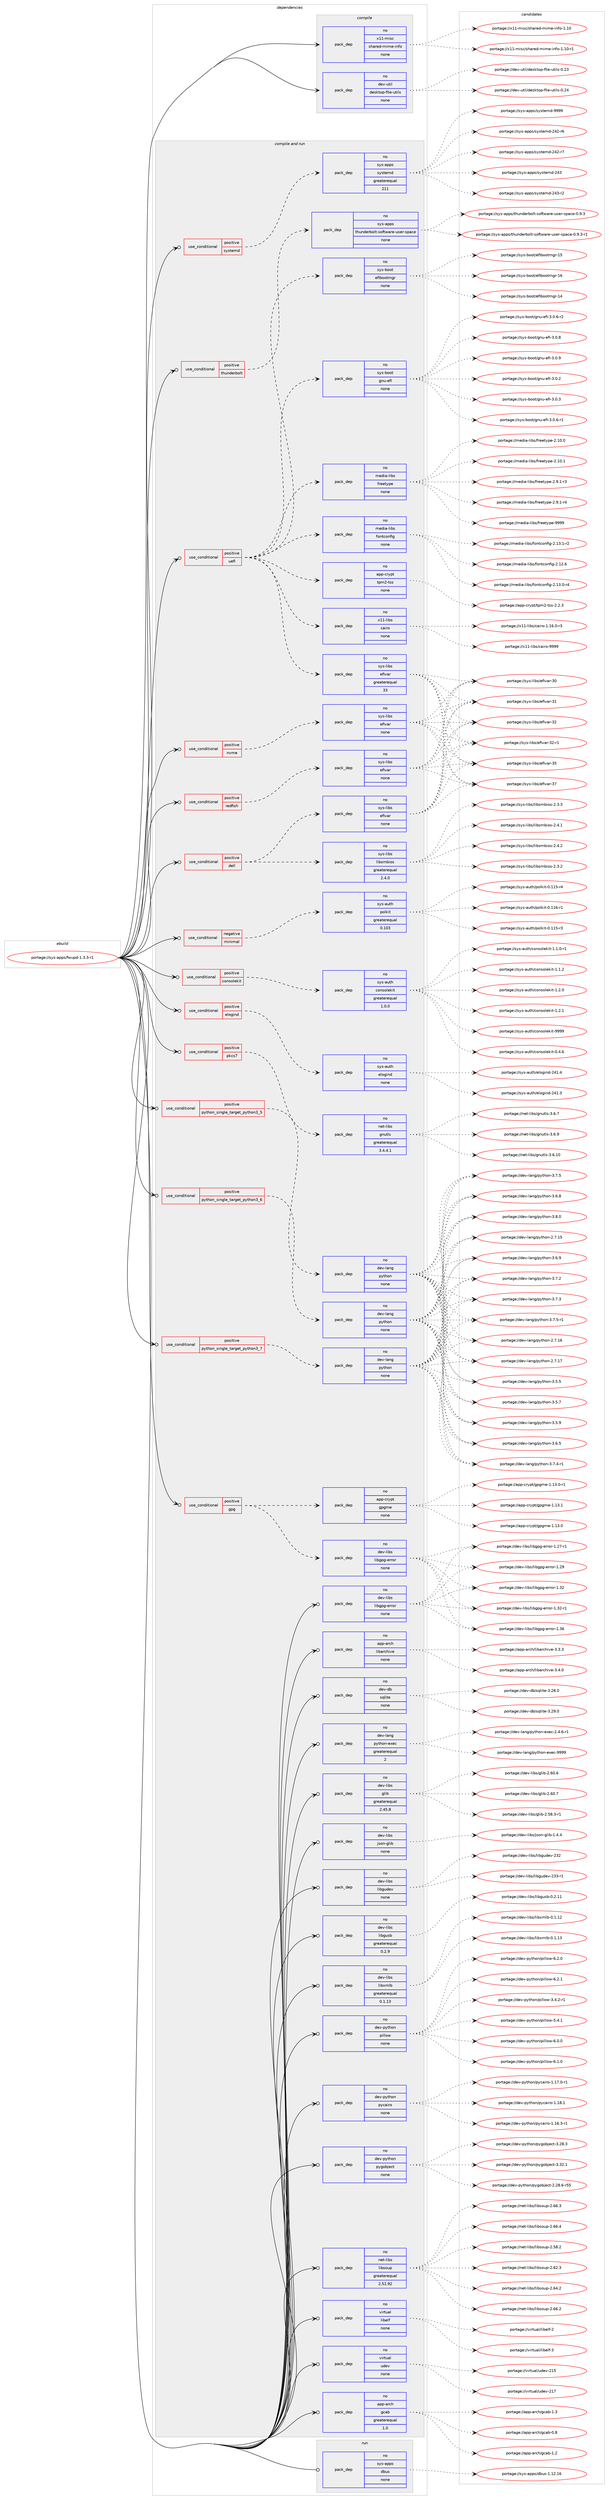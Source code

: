 digraph prolog {

# *************
# Graph options
# *************

newrank=true;
concentrate=true;
compound=true;
graph [rankdir=LR,fontname=Helvetica,fontsize=10,ranksep=1.5];#, ranksep=2.5, nodesep=0.2];
edge  [arrowhead=vee];
node  [fontname=Helvetica,fontsize=10];

# **********
# The ebuild
# **********

subgraph cluster_leftcol {
color=gray;
rank=same;
label=<<i>ebuild</i>>;
id [label="portage://sys-apps/fwupd-1.3.3-r1", color=red, width=4, href="../sys-apps/fwupd-1.3.3-r1.svg"];
}

# ****************
# The dependencies
# ****************

subgraph cluster_midcol {
color=gray;
label=<<i>dependencies</i>>;
subgraph cluster_compile {
fillcolor="#eeeeee";
style=filled;
label=<<i>compile</i>>;
subgraph pack302128 {
dependency408185 [label=<<TABLE BORDER="0" CELLBORDER="1" CELLSPACING="0" CELLPADDING="4" WIDTH="220"><TR><TD ROWSPAN="6" CELLPADDING="30">pack_dep</TD></TR><TR><TD WIDTH="110">no</TD></TR><TR><TD>dev-util</TD></TR><TR><TD>desktop-file-utils</TD></TR><TR><TD>none</TD></TR><TR><TD></TD></TR></TABLE>>, shape=none, color=blue];
}
id:e -> dependency408185:w [weight=20,style="solid",arrowhead="vee"];
subgraph pack302129 {
dependency408186 [label=<<TABLE BORDER="0" CELLBORDER="1" CELLSPACING="0" CELLPADDING="4" WIDTH="220"><TR><TD ROWSPAN="6" CELLPADDING="30">pack_dep</TD></TR><TR><TD WIDTH="110">no</TD></TR><TR><TD>x11-misc</TD></TR><TR><TD>shared-mime-info</TD></TR><TR><TD>none</TD></TR><TR><TD></TD></TR></TABLE>>, shape=none, color=blue];
}
id:e -> dependency408186:w [weight=20,style="solid",arrowhead="vee"];
}
subgraph cluster_compileandrun {
fillcolor="#eeeeee";
style=filled;
label=<<i>compile and run</i>>;
subgraph cond99232 {
dependency408187 [label=<<TABLE BORDER="0" CELLBORDER="1" CELLSPACING="0" CELLPADDING="4"><TR><TD ROWSPAN="3" CELLPADDING="10">use_conditional</TD></TR><TR><TD>negative</TD></TR><TR><TD>minimal</TD></TR></TABLE>>, shape=none, color=red];
subgraph pack302130 {
dependency408188 [label=<<TABLE BORDER="0" CELLBORDER="1" CELLSPACING="0" CELLPADDING="4" WIDTH="220"><TR><TD ROWSPAN="6" CELLPADDING="30">pack_dep</TD></TR><TR><TD WIDTH="110">no</TD></TR><TR><TD>sys-auth</TD></TR><TR><TD>polkit</TD></TR><TR><TD>greaterequal</TD></TR><TR><TD>0.103</TD></TR></TABLE>>, shape=none, color=blue];
}
dependency408187:e -> dependency408188:w [weight=20,style="dashed",arrowhead="vee"];
}
id:e -> dependency408187:w [weight=20,style="solid",arrowhead="odotvee"];
subgraph cond99233 {
dependency408189 [label=<<TABLE BORDER="0" CELLBORDER="1" CELLSPACING="0" CELLPADDING="4"><TR><TD ROWSPAN="3" CELLPADDING="10">use_conditional</TD></TR><TR><TD>positive</TD></TR><TR><TD>consolekit</TD></TR></TABLE>>, shape=none, color=red];
subgraph pack302131 {
dependency408190 [label=<<TABLE BORDER="0" CELLBORDER="1" CELLSPACING="0" CELLPADDING="4" WIDTH="220"><TR><TD ROWSPAN="6" CELLPADDING="30">pack_dep</TD></TR><TR><TD WIDTH="110">no</TD></TR><TR><TD>sys-auth</TD></TR><TR><TD>consolekit</TD></TR><TR><TD>greaterequal</TD></TR><TR><TD>1.0.0</TD></TR></TABLE>>, shape=none, color=blue];
}
dependency408189:e -> dependency408190:w [weight=20,style="dashed",arrowhead="vee"];
}
id:e -> dependency408189:w [weight=20,style="solid",arrowhead="odotvee"];
subgraph cond99234 {
dependency408191 [label=<<TABLE BORDER="0" CELLBORDER="1" CELLSPACING="0" CELLPADDING="4"><TR><TD ROWSPAN="3" CELLPADDING="10">use_conditional</TD></TR><TR><TD>positive</TD></TR><TR><TD>dell</TD></TR></TABLE>>, shape=none, color=red];
subgraph pack302132 {
dependency408192 [label=<<TABLE BORDER="0" CELLBORDER="1" CELLSPACING="0" CELLPADDING="4" WIDTH="220"><TR><TD ROWSPAN="6" CELLPADDING="30">pack_dep</TD></TR><TR><TD WIDTH="110">no</TD></TR><TR><TD>sys-libs</TD></TR><TR><TD>efivar</TD></TR><TR><TD>none</TD></TR><TR><TD></TD></TR></TABLE>>, shape=none, color=blue];
}
dependency408191:e -> dependency408192:w [weight=20,style="dashed",arrowhead="vee"];
subgraph pack302133 {
dependency408193 [label=<<TABLE BORDER="0" CELLBORDER="1" CELLSPACING="0" CELLPADDING="4" WIDTH="220"><TR><TD ROWSPAN="6" CELLPADDING="30">pack_dep</TD></TR><TR><TD WIDTH="110">no</TD></TR><TR><TD>sys-libs</TD></TR><TR><TD>libsmbios</TD></TR><TR><TD>greaterequal</TD></TR><TR><TD>2.4.0</TD></TR></TABLE>>, shape=none, color=blue];
}
dependency408191:e -> dependency408193:w [weight=20,style="dashed",arrowhead="vee"];
}
id:e -> dependency408191:w [weight=20,style="solid",arrowhead="odotvee"];
subgraph cond99235 {
dependency408194 [label=<<TABLE BORDER="0" CELLBORDER="1" CELLSPACING="0" CELLPADDING="4"><TR><TD ROWSPAN="3" CELLPADDING="10">use_conditional</TD></TR><TR><TD>positive</TD></TR><TR><TD>elogind</TD></TR></TABLE>>, shape=none, color=red];
subgraph pack302134 {
dependency408195 [label=<<TABLE BORDER="0" CELLBORDER="1" CELLSPACING="0" CELLPADDING="4" WIDTH="220"><TR><TD ROWSPAN="6" CELLPADDING="30">pack_dep</TD></TR><TR><TD WIDTH="110">no</TD></TR><TR><TD>sys-auth</TD></TR><TR><TD>elogind</TD></TR><TR><TD>none</TD></TR><TR><TD></TD></TR></TABLE>>, shape=none, color=blue];
}
dependency408194:e -> dependency408195:w [weight=20,style="dashed",arrowhead="vee"];
}
id:e -> dependency408194:w [weight=20,style="solid",arrowhead="odotvee"];
subgraph cond99236 {
dependency408196 [label=<<TABLE BORDER="0" CELLBORDER="1" CELLSPACING="0" CELLPADDING="4"><TR><TD ROWSPAN="3" CELLPADDING="10">use_conditional</TD></TR><TR><TD>positive</TD></TR><TR><TD>gpg</TD></TR></TABLE>>, shape=none, color=red];
subgraph pack302135 {
dependency408197 [label=<<TABLE BORDER="0" CELLBORDER="1" CELLSPACING="0" CELLPADDING="4" WIDTH="220"><TR><TD ROWSPAN="6" CELLPADDING="30">pack_dep</TD></TR><TR><TD WIDTH="110">no</TD></TR><TR><TD>app-crypt</TD></TR><TR><TD>gpgme</TD></TR><TR><TD>none</TD></TR><TR><TD></TD></TR></TABLE>>, shape=none, color=blue];
}
dependency408196:e -> dependency408197:w [weight=20,style="dashed",arrowhead="vee"];
subgraph pack302136 {
dependency408198 [label=<<TABLE BORDER="0" CELLBORDER="1" CELLSPACING="0" CELLPADDING="4" WIDTH="220"><TR><TD ROWSPAN="6" CELLPADDING="30">pack_dep</TD></TR><TR><TD WIDTH="110">no</TD></TR><TR><TD>dev-libs</TD></TR><TR><TD>libgpg-error</TD></TR><TR><TD>none</TD></TR><TR><TD></TD></TR></TABLE>>, shape=none, color=blue];
}
dependency408196:e -> dependency408198:w [weight=20,style="dashed",arrowhead="vee"];
}
id:e -> dependency408196:w [weight=20,style="solid",arrowhead="odotvee"];
subgraph cond99237 {
dependency408199 [label=<<TABLE BORDER="0" CELLBORDER="1" CELLSPACING="0" CELLPADDING="4"><TR><TD ROWSPAN="3" CELLPADDING="10">use_conditional</TD></TR><TR><TD>positive</TD></TR><TR><TD>nvme</TD></TR></TABLE>>, shape=none, color=red];
subgraph pack302137 {
dependency408200 [label=<<TABLE BORDER="0" CELLBORDER="1" CELLSPACING="0" CELLPADDING="4" WIDTH="220"><TR><TD ROWSPAN="6" CELLPADDING="30">pack_dep</TD></TR><TR><TD WIDTH="110">no</TD></TR><TR><TD>sys-libs</TD></TR><TR><TD>efivar</TD></TR><TR><TD>none</TD></TR><TR><TD></TD></TR></TABLE>>, shape=none, color=blue];
}
dependency408199:e -> dependency408200:w [weight=20,style="dashed",arrowhead="vee"];
}
id:e -> dependency408199:w [weight=20,style="solid",arrowhead="odotvee"];
subgraph cond99238 {
dependency408201 [label=<<TABLE BORDER="0" CELLBORDER="1" CELLSPACING="0" CELLPADDING="4"><TR><TD ROWSPAN="3" CELLPADDING="10">use_conditional</TD></TR><TR><TD>positive</TD></TR><TR><TD>pkcs7</TD></TR></TABLE>>, shape=none, color=red];
subgraph pack302138 {
dependency408202 [label=<<TABLE BORDER="0" CELLBORDER="1" CELLSPACING="0" CELLPADDING="4" WIDTH="220"><TR><TD ROWSPAN="6" CELLPADDING="30">pack_dep</TD></TR><TR><TD WIDTH="110">no</TD></TR><TR><TD>net-libs</TD></TR><TR><TD>gnutls</TD></TR><TR><TD>greaterequal</TD></TR><TR><TD>3.4.4.1</TD></TR></TABLE>>, shape=none, color=blue];
}
dependency408201:e -> dependency408202:w [weight=20,style="dashed",arrowhead="vee"];
}
id:e -> dependency408201:w [weight=20,style="solid",arrowhead="odotvee"];
subgraph cond99239 {
dependency408203 [label=<<TABLE BORDER="0" CELLBORDER="1" CELLSPACING="0" CELLPADDING="4"><TR><TD ROWSPAN="3" CELLPADDING="10">use_conditional</TD></TR><TR><TD>positive</TD></TR><TR><TD>python_single_target_python3_5</TD></TR></TABLE>>, shape=none, color=red];
subgraph pack302139 {
dependency408204 [label=<<TABLE BORDER="0" CELLBORDER="1" CELLSPACING="0" CELLPADDING="4" WIDTH="220"><TR><TD ROWSPAN="6" CELLPADDING="30">pack_dep</TD></TR><TR><TD WIDTH="110">no</TD></TR><TR><TD>dev-lang</TD></TR><TR><TD>python</TD></TR><TR><TD>none</TD></TR><TR><TD></TD></TR></TABLE>>, shape=none, color=blue];
}
dependency408203:e -> dependency408204:w [weight=20,style="dashed",arrowhead="vee"];
}
id:e -> dependency408203:w [weight=20,style="solid",arrowhead="odotvee"];
subgraph cond99240 {
dependency408205 [label=<<TABLE BORDER="0" CELLBORDER="1" CELLSPACING="0" CELLPADDING="4"><TR><TD ROWSPAN="3" CELLPADDING="10">use_conditional</TD></TR><TR><TD>positive</TD></TR><TR><TD>python_single_target_python3_6</TD></TR></TABLE>>, shape=none, color=red];
subgraph pack302140 {
dependency408206 [label=<<TABLE BORDER="0" CELLBORDER="1" CELLSPACING="0" CELLPADDING="4" WIDTH="220"><TR><TD ROWSPAN="6" CELLPADDING="30">pack_dep</TD></TR><TR><TD WIDTH="110">no</TD></TR><TR><TD>dev-lang</TD></TR><TR><TD>python</TD></TR><TR><TD>none</TD></TR><TR><TD></TD></TR></TABLE>>, shape=none, color=blue];
}
dependency408205:e -> dependency408206:w [weight=20,style="dashed",arrowhead="vee"];
}
id:e -> dependency408205:w [weight=20,style="solid",arrowhead="odotvee"];
subgraph cond99241 {
dependency408207 [label=<<TABLE BORDER="0" CELLBORDER="1" CELLSPACING="0" CELLPADDING="4"><TR><TD ROWSPAN="3" CELLPADDING="10">use_conditional</TD></TR><TR><TD>positive</TD></TR><TR><TD>python_single_target_python3_7</TD></TR></TABLE>>, shape=none, color=red];
subgraph pack302141 {
dependency408208 [label=<<TABLE BORDER="0" CELLBORDER="1" CELLSPACING="0" CELLPADDING="4" WIDTH="220"><TR><TD ROWSPAN="6" CELLPADDING="30">pack_dep</TD></TR><TR><TD WIDTH="110">no</TD></TR><TR><TD>dev-lang</TD></TR><TR><TD>python</TD></TR><TR><TD>none</TD></TR><TR><TD></TD></TR></TABLE>>, shape=none, color=blue];
}
dependency408207:e -> dependency408208:w [weight=20,style="dashed",arrowhead="vee"];
}
id:e -> dependency408207:w [weight=20,style="solid",arrowhead="odotvee"];
subgraph cond99242 {
dependency408209 [label=<<TABLE BORDER="0" CELLBORDER="1" CELLSPACING="0" CELLPADDING="4"><TR><TD ROWSPAN="3" CELLPADDING="10">use_conditional</TD></TR><TR><TD>positive</TD></TR><TR><TD>redfish</TD></TR></TABLE>>, shape=none, color=red];
subgraph pack302142 {
dependency408210 [label=<<TABLE BORDER="0" CELLBORDER="1" CELLSPACING="0" CELLPADDING="4" WIDTH="220"><TR><TD ROWSPAN="6" CELLPADDING="30">pack_dep</TD></TR><TR><TD WIDTH="110">no</TD></TR><TR><TD>sys-libs</TD></TR><TR><TD>efivar</TD></TR><TR><TD>none</TD></TR><TR><TD></TD></TR></TABLE>>, shape=none, color=blue];
}
dependency408209:e -> dependency408210:w [weight=20,style="dashed",arrowhead="vee"];
}
id:e -> dependency408209:w [weight=20,style="solid",arrowhead="odotvee"];
subgraph cond99243 {
dependency408211 [label=<<TABLE BORDER="0" CELLBORDER="1" CELLSPACING="0" CELLPADDING="4"><TR><TD ROWSPAN="3" CELLPADDING="10">use_conditional</TD></TR><TR><TD>positive</TD></TR><TR><TD>systemd</TD></TR></TABLE>>, shape=none, color=red];
subgraph pack302143 {
dependency408212 [label=<<TABLE BORDER="0" CELLBORDER="1" CELLSPACING="0" CELLPADDING="4" WIDTH="220"><TR><TD ROWSPAN="6" CELLPADDING="30">pack_dep</TD></TR><TR><TD WIDTH="110">no</TD></TR><TR><TD>sys-apps</TD></TR><TR><TD>systemd</TD></TR><TR><TD>greaterequal</TD></TR><TR><TD>211</TD></TR></TABLE>>, shape=none, color=blue];
}
dependency408211:e -> dependency408212:w [weight=20,style="dashed",arrowhead="vee"];
}
id:e -> dependency408211:w [weight=20,style="solid",arrowhead="odotvee"];
subgraph cond99244 {
dependency408213 [label=<<TABLE BORDER="0" CELLBORDER="1" CELLSPACING="0" CELLPADDING="4"><TR><TD ROWSPAN="3" CELLPADDING="10">use_conditional</TD></TR><TR><TD>positive</TD></TR><TR><TD>thunderbolt</TD></TR></TABLE>>, shape=none, color=red];
subgraph pack302144 {
dependency408214 [label=<<TABLE BORDER="0" CELLBORDER="1" CELLSPACING="0" CELLPADDING="4" WIDTH="220"><TR><TD ROWSPAN="6" CELLPADDING="30">pack_dep</TD></TR><TR><TD WIDTH="110">no</TD></TR><TR><TD>sys-apps</TD></TR><TR><TD>thunderbolt-software-user-space</TD></TR><TR><TD>none</TD></TR><TR><TD></TD></TR></TABLE>>, shape=none, color=blue];
}
dependency408213:e -> dependency408214:w [weight=20,style="dashed",arrowhead="vee"];
}
id:e -> dependency408213:w [weight=20,style="solid",arrowhead="odotvee"];
subgraph cond99245 {
dependency408215 [label=<<TABLE BORDER="0" CELLBORDER="1" CELLSPACING="0" CELLPADDING="4"><TR><TD ROWSPAN="3" CELLPADDING="10">use_conditional</TD></TR><TR><TD>positive</TD></TR><TR><TD>uefi</TD></TR></TABLE>>, shape=none, color=red];
subgraph pack302145 {
dependency408216 [label=<<TABLE BORDER="0" CELLBORDER="1" CELLSPACING="0" CELLPADDING="4" WIDTH="220"><TR><TD ROWSPAN="6" CELLPADDING="30">pack_dep</TD></TR><TR><TD WIDTH="110">no</TD></TR><TR><TD>app-crypt</TD></TR><TR><TD>tpm2-tss</TD></TR><TR><TD>none</TD></TR><TR><TD></TD></TR></TABLE>>, shape=none, color=blue];
}
dependency408215:e -> dependency408216:w [weight=20,style="dashed",arrowhead="vee"];
subgraph pack302146 {
dependency408217 [label=<<TABLE BORDER="0" CELLBORDER="1" CELLSPACING="0" CELLPADDING="4" WIDTH="220"><TR><TD ROWSPAN="6" CELLPADDING="30">pack_dep</TD></TR><TR><TD WIDTH="110">no</TD></TR><TR><TD>media-libs</TD></TR><TR><TD>fontconfig</TD></TR><TR><TD>none</TD></TR><TR><TD></TD></TR></TABLE>>, shape=none, color=blue];
}
dependency408215:e -> dependency408217:w [weight=20,style="dashed",arrowhead="vee"];
subgraph pack302147 {
dependency408218 [label=<<TABLE BORDER="0" CELLBORDER="1" CELLSPACING="0" CELLPADDING="4" WIDTH="220"><TR><TD ROWSPAN="6" CELLPADDING="30">pack_dep</TD></TR><TR><TD WIDTH="110">no</TD></TR><TR><TD>media-libs</TD></TR><TR><TD>freetype</TD></TR><TR><TD>none</TD></TR><TR><TD></TD></TR></TABLE>>, shape=none, color=blue];
}
dependency408215:e -> dependency408218:w [weight=20,style="dashed",arrowhead="vee"];
subgraph pack302148 {
dependency408219 [label=<<TABLE BORDER="0" CELLBORDER="1" CELLSPACING="0" CELLPADDING="4" WIDTH="220"><TR><TD ROWSPAN="6" CELLPADDING="30">pack_dep</TD></TR><TR><TD WIDTH="110">no</TD></TR><TR><TD>sys-boot</TD></TR><TR><TD>gnu-efi</TD></TR><TR><TD>none</TD></TR><TR><TD></TD></TR></TABLE>>, shape=none, color=blue];
}
dependency408215:e -> dependency408219:w [weight=20,style="dashed",arrowhead="vee"];
subgraph pack302149 {
dependency408220 [label=<<TABLE BORDER="0" CELLBORDER="1" CELLSPACING="0" CELLPADDING="4" WIDTH="220"><TR><TD ROWSPAN="6" CELLPADDING="30">pack_dep</TD></TR><TR><TD WIDTH="110">no</TD></TR><TR><TD>sys-boot</TD></TR><TR><TD>efibootmgr</TD></TR><TR><TD>none</TD></TR><TR><TD></TD></TR></TABLE>>, shape=none, color=blue];
}
dependency408215:e -> dependency408220:w [weight=20,style="dashed",arrowhead="vee"];
subgraph pack302150 {
dependency408221 [label=<<TABLE BORDER="0" CELLBORDER="1" CELLSPACING="0" CELLPADDING="4" WIDTH="220"><TR><TD ROWSPAN="6" CELLPADDING="30">pack_dep</TD></TR><TR><TD WIDTH="110">no</TD></TR><TR><TD>sys-libs</TD></TR><TR><TD>efivar</TD></TR><TR><TD>greaterequal</TD></TR><TR><TD>33</TD></TR></TABLE>>, shape=none, color=blue];
}
dependency408215:e -> dependency408221:w [weight=20,style="dashed",arrowhead="vee"];
subgraph pack302151 {
dependency408222 [label=<<TABLE BORDER="0" CELLBORDER="1" CELLSPACING="0" CELLPADDING="4" WIDTH="220"><TR><TD ROWSPAN="6" CELLPADDING="30">pack_dep</TD></TR><TR><TD WIDTH="110">no</TD></TR><TR><TD>x11-libs</TD></TR><TR><TD>cairo</TD></TR><TR><TD>none</TD></TR><TR><TD></TD></TR></TABLE>>, shape=none, color=blue];
}
dependency408215:e -> dependency408222:w [weight=20,style="dashed",arrowhead="vee"];
}
id:e -> dependency408215:w [weight=20,style="solid",arrowhead="odotvee"];
subgraph pack302152 {
dependency408223 [label=<<TABLE BORDER="0" CELLBORDER="1" CELLSPACING="0" CELLPADDING="4" WIDTH="220"><TR><TD ROWSPAN="6" CELLPADDING="30">pack_dep</TD></TR><TR><TD WIDTH="110">no</TD></TR><TR><TD>app-arch</TD></TR><TR><TD>gcab</TD></TR><TR><TD>greaterequal</TD></TR><TR><TD>1.0</TD></TR></TABLE>>, shape=none, color=blue];
}
id:e -> dependency408223:w [weight=20,style="solid",arrowhead="odotvee"];
subgraph pack302153 {
dependency408224 [label=<<TABLE BORDER="0" CELLBORDER="1" CELLSPACING="0" CELLPADDING="4" WIDTH="220"><TR><TD ROWSPAN="6" CELLPADDING="30">pack_dep</TD></TR><TR><TD WIDTH="110">no</TD></TR><TR><TD>app-arch</TD></TR><TR><TD>libarchive</TD></TR><TR><TD>none</TD></TR><TR><TD></TD></TR></TABLE>>, shape=none, color=blue];
}
id:e -> dependency408224:w [weight=20,style="solid",arrowhead="odotvee"];
subgraph pack302154 {
dependency408225 [label=<<TABLE BORDER="0" CELLBORDER="1" CELLSPACING="0" CELLPADDING="4" WIDTH="220"><TR><TD ROWSPAN="6" CELLPADDING="30">pack_dep</TD></TR><TR><TD WIDTH="110">no</TD></TR><TR><TD>dev-db</TD></TR><TR><TD>sqlite</TD></TR><TR><TD>none</TD></TR><TR><TD></TD></TR></TABLE>>, shape=none, color=blue];
}
id:e -> dependency408225:w [weight=20,style="solid",arrowhead="odotvee"];
subgraph pack302155 {
dependency408226 [label=<<TABLE BORDER="0" CELLBORDER="1" CELLSPACING="0" CELLPADDING="4" WIDTH="220"><TR><TD ROWSPAN="6" CELLPADDING="30">pack_dep</TD></TR><TR><TD WIDTH="110">no</TD></TR><TR><TD>dev-lang</TD></TR><TR><TD>python-exec</TD></TR><TR><TD>greaterequal</TD></TR><TR><TD>2</TD></TR></TABLE>>, shape=none, color=blue];
}
id:e -> dependency408226:w [weight=20,style="solid",arrowhead="odotvee"];
subgraph pack302156 {
dependency408227 [label=<<TABLE BORDER="0" CELLBORDER="1" CELLSPACING="0" CELLPADDING="4" WIDTH="220"><TR><TD ROWSPAN="6" CELLPADDING="30">pack_dep</TD></TR><TR><TD WIDTH="110">no</TD></TR><TR><TD>dev-libs</TD></TR><TR><TD>glib</TD></TR><TR><TD>greaterequal</TD></TR><TR><TD>2.45.8</TD></TR></TABLE>>, shape=none, color=blue];
}
id:e -> dependency408227:w [weight=20,style="solid",arrowhead="odotvee"];
subgraph pack302157 {
dependency408228 [label=<<TABLE BORDER="0" CELLBORDER="1" CELLSPACING="0" CELLPADDING="4" WIDTH="220"><TR><TD ROWSPAN="6" CELLPADDING="30">pack_dep</TD></TR><TR><TD WIDTH="110">no</TD></TR><TR><TD>dev-libs</TD></TR><TR><TD>json-glib</TD></TR><TR><TD>none</TD></TR><TR><TD></TD></TR></TABLE>>, shape=none, color=blue];
}
id:e -> dependency408228:w [weight=20,style="solid",arrowhead="odotvee"];
subgraph pack302158 {
dependency408229 [label=<<TABLE BORDER="0" CELLBORDER="1" CELLSPACING="0" CELLPADDING="4" WIDTH="220"><TR><TD ROWSPAN="6" CELLPADDING="30">pack_dep</TD></TR><TR><TD WIDTH="110">no</TD></TR><TR><TD>dev-libs</TD></TR><TR><TD>libgpg-error</TD></TR><TR><TD>none</TD></TR><TR><TD></TD></TR></TABLE>>, shape=none, color=blue];
}
id:e -> dependency408229:w [weight=20,style="solid",arrowhead="odotvee"];
subgraph pack302159 {
dependency408230 [label=<<TABLE BORDER="0" CELLBORDER="1" CELLSPACING="0" CELLPADDING="4" WIDTH="220"><TR><TD ROWSPAN="6" CELLPADDING="30">pack_dep</TD></TR><TR><TD WIDTH="110">no</TD></TR><TR><TD>dev-libs</TD></TR><TR><TD>libgudev</TD></TR><TR><TD>none</TD></TR><TR><TD></TD></TR></TABLE>>, shape=none, color=blue];
}
id:e -> dependency408230:w [weight=20,style="solid",arrowhead="odotvee"];
subgraph pack302160 {
dependency408231 [label=<<TABLE BORDER="0" CELLBORDER="1" CELLSPACING="0" CELLPADDING="4" WIDTH="220"><TR><TD ROWSPAN="6" CELLPADDING="30">pack_dep</TD></TR><TR><TD WIDTH="110">no</TD></TR><TR><TD>dev-libs</TD></TR><TR><TD>libgusb</TD></TR><TR><TD>greaterequal</TD></TR><TR><TD>0.2.9</TD></TR></TABLE>>, shape=none, color=blue];
}
id:e -> dependency408231:w [weight=20,style="solid",arrowhead="odotvee"];
subgraph pack302161 {
dependency408232 [label=<<TABLE BORDER="0" CELLBORDER="1" CELLSPACING="0" CELLPADDING="4" WIDTH="220"><TR><TD ROWSPAN="6" CELLPADDING="30">pack_dep</TD></TR><TR><TD WIDTH="110">no</TD></TR><TR><TD>dev-libs</TD></TR><TR><TD>libxmlb</TD></TR><TR><TD>greaterequal</TD></TR><TR><TD>0.1.13</TD></TR></TABLE>>, shape=none, color=blue];
}
id:e -> dependency408232:w [weight=20,style="solid",arrowhead="odotvee"];
subgraph pack302162 {
dependency408233 [label=<<TABLE BORDER="0" CELLBORDER="1" CELLSPACING="0" CELLPADDING="4" WIDTH="220"><TR><TD ROWSPAN="6" CELLPADDING="30">pack_dep</TD></TR><TR><TD WIDTH="110">no</TD></TR><TR><TD>dev-python</TD></TR><TR><TD>pillow</TD></TR><TR><TD>none</TD></TR><TR><TD></TD></TR></TABLE>>, shape=none, color=blue];
}
id:e -> dependency408233:w [weight=20,style="solid",arrowhead="odotvee"];
subgraph pack302163 {
dependency408234 [label=<<TABLE BORDER="0" CELLBORDER="1" CELLSPACING="0" CELLPADDING="4" WIDTH="220"><TR><TD ROWSPAN="6" CELLPADDING="30">pack_dep</TD></TR><TR><TD WIDTH="110">no</TD></TR><TR><TD>dev-python</TD></TR><TR><TD>pycairo</TD></TR><TR><TD>none</TD></TR><TR><TD></TD></TR></TABLE>>, shape=none, color=blue];
}
id:e -> dependency408234:w [weight=20,style="solid",arrowhead="odotvee"];
subgraph pack302164 {
dependency408235 [label=<<TABLE BORDER="0" CELLBORDER="1" CELLSPACING="0" CELLPADDING="4" WIDTH="220"><TR><TD ROWSPAN="6" CELLPADDING="30">pack_dep</TD></TR><TR><TD WIDTH="110">no</TD></TR><TR><TD>dev-python</TD></TR><TR><TD>pygobject</TD></TR><TR><TD>none</TD></TR><TR><TD></TD></TR></TABLE>>, shape=none, color=blue];
}
id:e -> dependency408235:w [weight=20,style="solid",arrowhead="odotvee"];
subgraph pack302165 {
dependency408236 [label=<<TABLE BORDER="0" CELLBORDER="1" CELLSPACING="0" CELLPADDING="4" WIDTH="220"><TR><TD ROWSPAN="6" CELLPADDING="30">pack_dep</TD></TR><TR><TD WIDTH="110">no</TD></TR><TR><TD>net-libs</TD></TR><TR><TD>libsoup</TD></TR><TR><TD>greaterequal</TD></TR><TR><TD>2.51.92</TD></TR></TABLE>>, shape=none, color=blue];
}
id:e -> dependency408236:w [weight=20,style="solid",arrowhead="odotvee"];
subgraph pack302166 {
dependency408237 [label=<<TABLE BORDER="0" CELLBORDER="1" CELLSPACING="0" CELLPADDING="4" WIDTH="220"><TR><TD ROWSPAN="6" CELLPADDING="30">pack_dep</TD></TR><TR><TD WIDTH="110">no</TD></TR><TR><TD>virtual</TD></TR><TR><TD>libelf</TD></TR><TR><TD>none</TD></TR><TR><TD></TD></TR></TABLE>>, shape=none, color=blue];
}
id:e -> dependency408237:w [weight=20,style="solid",arrowhead="odotvee"];
subgraph pack302167 {
dependency408238 [label=<<TABLE BORDER="0" CELLBORDER="1" CELLSPACING="0" CELLPADDING="4" WIDTH="220"><TR><TD ROWSPAN="6" CELLPADDING="30">pack_dep</TD></TR><TR><TD WIDTH="110">no</TD></TR><TR><TD>virtual</TD></TR><TR><TD>udev</TD></TR><TR><TD>none</TD></TR><TR><TD></TD></TR></TABLE>>, shape=none, color=blue];
}
id:e -> dependency408238:w [weight=20,style="solid",arrowhead="odotvee"];
}
subgraph cluster_run {
fillcolor="#eeeeee";
style=filled;
label=<<i>run</i>>;
subgraph pack302168 {
dependency408239 [label=<<TABLE BORDER="0" CELLBORDER="1" CELLSPACING="0" CELLPADDING="4" WIDTH="220"><TR><TD ROWSPAN="6" CELLPADDING="30">pack_dep</TD></TR><TR><TD WIDTH="110">no</TD></TR><TR><TD>sys-apps</TD></TR><TR><TD>dbus</TD></TR><TR><TD>none</TD></TR><TR><TD></TD></TR></TABLE>>, shape=none, color=blue];
}
id:e -> dependency408239:w [weight=20,style="solid",arrowhead="odot"];
}
}

# **************
# The candidates
# **************

subgraph cluster_choices {
rank=same;
color=gray;
label=<<i>candidates</i>>;

subgraph choice302128 {
color=black;
nodesep=1;
choiceportage100101118451171161051084710010111510711611111245102105108101451171161051081154548465051 [label="portage://dev-util/desktop-file-utils-0.23", color=red, width=4,href="../dev-util/desktop-file-utils-0.23.svg"];
choiceportage100101118451171161051084710010111510711611111245102105108101451171161051081154548465052 [label="portage://dev-util/desktop-file-utils-0.24", color=red, width=4,href="../dev-util/desktop-file-utils-0.24.svg"];
dependency408185:e -> choiceportage100101118451171161051084710010111510711611111245102105108101451171161051081154548465051:w [style=dotted,weight="100"];
dependency408185:e -> choiceportage100101118451171161051084710010111510711611111245102105108101451171161051081154548465052:w [style=dotted,weight="100"];
}
subgraph choice302129 {
color=black;
nodesep=1;
choiceportage12049494510910511599471151049711410110045109105109101451051101021114549464948 [label="portage://x11-misc/shared-mime-info-1.10", color=red, width=4,href="../x11-misc/shared-mime-info-1.10.svg"];
choiceportage120494945109105115994711510497114101100451091051091014510511010211145494649484511449 [label="portage://x11-misc/shared-mime-info-1.10-r1", color=red, width=4,href="../x11-misc/shared-mime-info-1.10-r1.svg"];
dependency408186:e -> choiceportage12049494510910511599471151049711410110045109105109101451051101021114549464948:w [style=dotted,weight="100"];
dependency408186:e -> choiceportage120494945109105115994711510497114101100451091051091014510511010211145494649484511449:w [style=dotted,weight="100"];
}
subgraph choice302130 {
color=black;
nodesep=1;
choiceportage1151211154597117116104471121111081071051164548464949534511451 [label="portage://sys-auth/polkit-0.115-r3", color=red, width=4,href="../sys-auth/polkit-0.115-r3.svg"];
choiceportage1151211154597117116104471121111081071051164548464949534511452 [label="portage://sys-auth/polkit-0.115-r4", color=red, width=4,href="../sys-auth/polkit-0.115-r4.svg"];
choiceportage1151211154597117116104471121111081071051164548464949544511449 [label="portage://sys-auth/polkit-0.116-r1", color=red, width=4,href="../sys-auth/polkit-0.116-r1.svg"];
dependency408188:e -> choiceportage1151211154597117116104471121111081071051164548464949534511451:w [style=dotted,weight="100"];
dependency408188:e -> choiceportage1151211154597117116104471121111081071051164548464949534511452:w [style=dotted,weight="100"];
dependency408188:e -> choiceportage1151211154597117116104471121111081071051164548464949544511449:w [style=dotted,weight="100"];
}
subgraph choice302131 {
color=black;
nodesep=1;
choiceportage11512111545971171161044799111110115111108101107105116454846524654 [label="portage://sys-auth/consolekit-0.4.6", color=red, width=4,href="../sys-auth/consolekit-0.4.6.svg"];
choiceportage115121115459711711610447991111101151111081011071051164549464946484511449 [label="portage://sys-auth/consolekit-1.1.0-r1", color=red, width=4,href="../sys-auth/consolekit-1.1.0-r1.svg"];
choiceportage11512111545971171161044799111110115111108101107105116454946494650 [label="portage://sys-auth/consolekit-1.1.2", color=red, width=4,href="../sys-auth/consolekit-1.1.2.svg"];
choiceportage11512111545971171161044799111110115111108101107105116454946504648 [label="portage://sys-auth/consolekit-1.2.0", color=red, width=4,href="../sys-auth/consolekit-1.2.0.svg"];
choiceportage11512111545971171161044799111110115111108101107105116454946504649 [label="portage://sys-auth/consolekit-1.2.1", color=red, width=4,href="../sys-auth/consolekit-1.2.1.svg"];
choiceportage115121115459711711610447991111101151111081011071051164557575757 [label="portage://sys-auth/consolekit-9999", color=red, width=4,href="../sys-auth/consolekit-9999.svg"];
dependency408190:e -> choiceportage11512111545971171161044799111110115111108101107105116454846524654:w [style=dotted,weight="100"];
dependency408190:e -> choiceportage115121115459711711610447991111101151111081011071051164549464946484511449:w [style=dotted,weight="100"];
dependency408190:e -> choiceportage11512111545971171161044799111110115111108101107105116454946494650:w [style=dotted,weight="100"];
dependency408190:e -> choiceportage11512111545971171161044799111110115111108101107105116454946504648:w [style=dotted,weight="100"];
dependency408190:e -> choiceportage11512111545971171161044799111110115111108101107105116454946504649:w [style=dotted,weight="100"];
dependency408190:e -> choiceportage115121115459711711610447991111101151111081011071051164557575757:w [style=dotted,weight="100"];
}
subgraph choice302132 {
color=black;
nodesep=1;
choiceportage11512111545108105981154710110210511897114455148 [label="portage://sys-libs/efivar-30", color=red, width=4,href="../sys-libs/efivar-30.svg"];
choiceportage11512111545108105981154710110210511897114455149 [label="portage://sys-libs/efivar-31", color=red, width=4,href="../sys-libs/efivar-31.svg"];
choiceportage11512111545108105981154710110210511897114455150 [label="portage://sys-libs/efivar-32", color=red, width=4,href="../sys-libs/efivar-32.svg"];
choiceportage115121115451081059811547101102105118971144551504511449 [label="portage://sys-libs/efivar-32-r1", color=red, width=4,href="../sys-libs/efivar-32-r1.svg"];
choiceportage11512111545108105981154710110210511897114455153 [label="portage://sys-libs/efivar-35", color=red, width=4,href="../sys-libs/efivar-35.svg"];
choiceportage11512111545108105981154710110210511897114455155 [label="portage://sys-libs/efivar-37", color=red, width=4,href="../sys-libs/efivar-37.svg"];
dependency408192:e -> choiceportage11512111545108105981154710110210511897114455148:w [style=dotted,weight="100"];
dependency408192:e -> choiceportage11512111545108105981154710110210511897114455149:w [style=dotted,weight="100"];
dependency408192:e -> choiceportage11512111545108105981154710110210511897114455150:w [style=dotted,weight="100"];
dependency408192:e -> choiceportage115121115451081059811547101102105118971144551504511449:w [style=dotted,weight="100"];
dependency408192:e -> choiceportage11512111545108105981154710110210511897114455153:w [style=dotted,weight="100"];
dependency408192:e -> choiceportage11512111545108105981154710110210511897114455155:w [style=dotted,weight="100"];
}
subgraph choice302133 {
color=black;
nodesep=1;
choiceportage1151211154510810598115471081059811510998105111115455046514650 [label="portage://sys-libs/libsmbios-2.3.2", color=red, width=4,href="../sys-libs/libsmbios-2.3.2.svg"];
choiceportage1151211154510810598115471081059811510998105111115455046514651 [label="portage://sys-libs/libsmbios-2.3.3", color=red, width=4,href="../sys-libs/libsmbios-2.3.3.svg"];
choiceportage1151211154510810598115471081059811510998105111115455046524649 [label="portage://sys-libs/libsmbios-2.4.1", color=red, width=4,href="../sys-libs/libsmbios-2.4.1.svg"];
choiceportage1151211154510810598115471081059811510998105111115455046524650 [label="portage://sys-libs/libsmbios-2.4.2", color=red, width=4,href="../sys-libs/libsmbios-2.4.2.svg"];
dependency408193:e -> choiceportage1151211154510810598115471081059811510998105111115455046514650:w [style=dotted,weight="100"];
dependency408193:e -> choiceportage1151211154510810598115471081059811510998105111115455046514651:w [style=dotted,weight="100"];
dependency408193:e -> choiceportage1151211154510810598115471081059811510998105111115455046524649:w [style=dotted,weight="100"];
dependency408193:e -> choiceportage1151211154510810598115471081059811510998105111115455046524650:w [style=dotted,weight="100"];
}
subgraph choice302134 {
color=black;
nodesep=1;
choiceportage115121115459711711610447101108111103105110100455052494651 [label="portage://sys-auth/elogind-241.3", color=red, width=4,href="../sys-auth/elogind-241.3.svg"];
choiceportage115121115459711711610447101108111103105110100455052494652 [label="portage://sys-auth/elogind-241.4", color=red, width=4,href="../sys-auth/elogind-241.4.svg"];
dependency408195:e -> choiceportage115121115459711711610447101108111103105110100455052494651:w [style=dotted,weight="100"];
dependency408195:e -> choiceportage115121115459711711610447101108111103105110100455052494652:w [style=dotted,weight="100"];
}
subgraph choice302135 {
color=black;
nodesep=1;
choiceportage9711211245991141211121164710311210310910145494649514648 [label="portage://app-crypt/gpgme-1.13.0", color=red, width=4,href="../app-crypt/gpgme-1.13.0.svg"];
choiceportage97112112459911412111211647103112103109101454946495146484511449 [label="portage://app-crypt/gpgme-1.13.0-r1", color=red, width=4,href="../app-crypt/gpgme-1.13.0-r1.svg"];
choiceportage9711211245991141211121164710311210310910145494649514649 [label="portage://app-crypt/gpgme-1.13.1", color=red, width=4,href="../app-crypt/gpgme-1.13.1.svg"];
dependency408197:e -> choiceportage9711211245991141211121164710311210310910145494649514648:w [style=dotted,weight="100"];
dependency408197:e -> choiceportage97112112459911412111211647103112103109101454946495146484511449:w [style=dotted,weight="100"];
dependency408197:e -> choiceportage9711211245991141211121164710311210310910145494649514649:w [style=dotted,weight="100"];
}
subgraph choice302136 {
color=black;
nodesep=1;
choiceportage100101118451081059811547108105981031121034510111411411111445494650554511449 [label="portage://dev-libs/libgpg-error-1.27-r1", color=red, width=4,href="../dev-libs/libgpg-error-1.27-r1.svg"];
choiceportage10010111845108105981154710810598103112103451011141141111144549465057 [label="portage://dev-libs/libgpg-error-1.29", color=red, width=4,href="../dev-libs/libgpg-error-1.29.svg"];
choiceportage10010111845108105981154710810598103112103451011141141111144549465150 [label="portage://dev-libs/libgpg-error-1.32", color=red, width=4,href="../dev-libs/libgpg-error-1.32.svg"];
choiceportage100101118451081059811547108105981031121034510111411411111445494651504511449 [label="portage://dev-libs/libgpg-error-1.32-r1", color=red, width=4,href="../dev-libs/libgpg-error-1.32-r1.svg"];
choiceportage10010111845108105981154710810598103112103451011141141111144549465154 [label="portage://dev-libs/libgpg-error-1.36", color=red, width=4,href="../dev-libs/libgpg-error-1.36.svg"];
dependency408198:e -> choiceportage100101118451081059811547108105981031121034510111411411111445494650554511449:w [style=dotted,weight="100"];
dependency408198:e -> choiceportage10010111845108105981154710810598103112103451011141141111144549465057:w [style=dotted,weight="100"];
dependency408198:e -> choiceportage10010111845108105981154710810598103112103451011141141111144549465150:w [style=dotted,weight="100"];
dependency408198:e -> choiceportage100101118451081059811547108105981031121034510111411411111445494651504511449:w [style=dotted,weight="100"];
dependency408198:e -> choiceportage10010111845108105981154710810598103112103451011141141111144549465154:w [style=dotted,weight="100"];
}
subgraph choice302137 {
color=black;
nodesep=1;
choiceportage11512111545108105981154710110210511897114455148 [label="portage://sys-libs/efivar-30", color=red, width=4,href="../sys-libs/efivar-30.svg"];
choiceportage11512111545108105981154710110210511897114455149 [label="portage://sys-libs/efivar-31", color=red, width=4,href="../sys-libs/efivar-31.svg"];
choiceportage11512111545108105981154710110210511897114455150 [label="portage://sys-libs/efivar-32", color=red, width=4,href="../sys-libs/efivar-32.svg"];
choiceportage115121115451081059811547101102105118971144551504511449 [label="portage://sys-libs/efivar-32-r1", color=red, width=4,href="../sys-libs/efivar-32-r1.svg"];
choiceportage11512111545108105981154710110210511897114455153 [label="portage://sys-libs/efivar-35", color=red, width=4,href="../sys-libs/efivar-35.svg"];
choiceportage11512111545108105981154710110210511897114455155 [label="portage://sys-libs/efivar-37", color=red, width=4,href="../sys-libs/efivar-37.svg"];
dependency408200:e -> choiceportage11512111545108105981154710110210511897114455148:w [style=dotted,weight="100"];
dependency408200:e -> choiceportage11512111545108105981154710110210511897114455149:w [style=dotted,weight="100"];
dependency408200:e -> choiceportage11512111545108105981154710110210511897114455150:w [style=dotted,weight="100"];
dependency408200:e -> choiceportage115121115451081059811547101102105118971144551504511449:w [style=dotted,weight="100"];
dependency408200:e -> choiceportage11512111545108105981154710110210511897114455153:w [style=dotted,weight="100"];
dependency408200:e -> choiceportage11512111545108105981154710110210511897114455155:w [style=dotted,weight="100"];
}
subgraph choice302138 {
color=black;
nodesep=1;
choiceportage11010111645108105981154710311011711610811545514654464948 [label="portage://net-libs/gnutls-3.6.10", color=red, width=4,href="../net-libs/gnutls-3.6.10.svg"];
choiceportage110101116451081059811547103110117116108115455146544655 [label="portage://net-libs/gnutls-3.6.7", color=red, width=4,href="../net-libs/gnutls-3.6.7.svg"];
choiceportage110101116451081059811547103110117116108115455146544657 [label="portage://net-libs/gnutls-3.6.9", color=red, width=4,href="../net-libs/gnutls-3.6.9.svg"];
dependency408202:e -> choiceportage11010111645108105981154710311011711610811545514654464948:w [style=dotted,weight="100"];
dependency408202:e -> choiceportage110101116451081059811547103110117116108115455146544655:w [style=dotted,weight="100"];
dependency408202:e -> choiceportage110101116451081059811547103110117116108115455146544657:w [style=dotted,weight="100"];
}
subgraph choice302139 {
color=black;
nodesep=1;
choiceportage10010111845108971101034711212111610411111045504655464953 [label="portage://dev-lang/python-2.7.15", color=red, width=4,href="../dev-lang/python-2.7.15.svg"];
choiceportage10010111845108971101034711212111610411111045504655464954 [label="portage://dev-lang/python-2.7.16", color=red, width=4,href="../dev-lang/python-2.7.16.svg"];
choiceportage10010111845108971101034711212111610411111045504655464955 [label="portage://dev-lang/python-2.7.17", color=red, width=4,href="../dev-lang/python-2.7.17.svg"];
choiceportage100101118451089711010347112121116104111110455146534653 [label="portage://dev-lang/python-3.5.5", color=red, width=4,href="../dev-lang/python-3.5.5.svg"];
choiceportage100101118451089711010347112121116104111110455146534655 [label="portage://dev-lang/python-3.5.7", color=red, width=4,href="../dev-lang/python-3.5.7.svg"];
choiceportage100101118451089711010347112121116104111110455146534657 [label="portage://dev-lang/python-3.5.9", color=red, width=4,href="../dev-lang/python-3.5.9.svg"];
choiceportage100101118451089711010347112121116104111110455146544653 [label="portage://dev-lang/python-3.6.5", color=red, width=4,href="../dev-lang/python-3.6.5.svg"];
choiceportage100101118451089711010347112121116104111110455146544656 [label="portage://dev-lang/python-3.6.8", color=red, width=4,href="../dev-lang/python-3.6.8.svg"];
choiceportage100101118451089711010347112121116104111110455146544657 [label="portage://dev-lang/python-3.6.9", color=red, width=4,href="../dev-lang/python-3.6.9.svg"];
choiceportage100101118451089711010347112121116104111110455146554650 [label="portage://dev-lang/python-3.7.2", color=red, width=4,href="../dev-lang/python-3.7.2.svg"];
choiceportage100101118451089711010347112121116104111110455146554651 [label="portage://dev-lang/python-3.7.3", color=red, width=4,href="../dev-lang/python-3.7.3.svg"];
choiceportage1001011184510897110103471121211161041111104551465546524511449 [label="portage://dev-lang/python-3.7.4-r1", color=red, width=4,href="../dev-lang/python-3.7.4-r1.svg"];
choiceportage100101118451089711010347112121116104111110455146554653 [label="portage://dev-lang/python-3.7.5", color=red, width=4,href="../dev-lang/python-3.7.5.svg"];
choiceportage1001011184510897110103471121211161041111104551465546534511449 [label="portage://dev-lang/python-3.7.5-r1", color=red, width=4,href="../dev-lang/python-3.7.5-r1.svg"];
choiceportage100101118451089711010347112121116104111110455146564648 [label="portage://dev-lang/python-3.8.0", color=red, width=4,href="../dev-lang/python-3.8.0.svg"];
dependency408204:e -> choiceportage10010111845108971101034711212111610411111045504655464953:w [style=dotted,weight="100"];
dependency408204:e -> choiceportage10010111845108971101034711212111610411111045504655464954:w [style=dotted,weight="100"];
dependency408204:e -> choiceportage10010111845108971101034711212111610411111045504655464955:w [style=dotted,weight="100"];
dependency408204:e -> choiceportage100101118451089711010347112121116104111110455146534653:w [style=dotted,weight="100"];
dependency408204:e -> choiceportage100101118451089711010347112121116104111110455146534655:w [style=dotted,weight="100"];
dependency408204:e -> choiceportage100101118451089711010347112121116104111110455146534657:w [style=dotted,weight="100"];
dependency408204:e -> choiceportage100101118451089711010347112121116104111110455146544653:w [style=dotted,weight="100"];
dependency408204:e -> choiceportage100101118451089711010347112121116104111110455146544656:w [style=dotted,weight="100"];
dependency408204:e -> choiceportage100101118451089711010347112121116104111110455146544657:w [style=dotted,weight="100"];
dependency408204:e -> choiceportage100101118451089711010347112121116104111110455146554650:w [style=dotted,weight="100"];
dependency408204:e -> choiceportage100101118451089711010347112121116104111110455146554651:w [style=dotted,weight="100"];
dependency408204:e -> choiceportage1001011184510897110103471121211161041111104551465546524511449:w [style=dotted,weight="100"];
dependency408204:e -> choiceportage100101118451089711010347112121116104111110455146554653:w [style=dotted,weight="100"];
dependency408204:e -> choiceportage1001011184510897110103471121211161041111104551465546534511449:w [style=dotted,weight="100"];
dependency408204:e -> choiceportage100101118451089711010347112121116104111110455146564648:w [style=dotted,weight="100"];
}
subgraph choice302140 {
color=black;
nodesep=1;
choiceportage10010111845108971101034711212111610411111045504655464953 [label="portage://dev-lang/python-2.7.15", color=red, width=4,href="../dev-lang/python-2.7.15.svg"];
choiceportage10010111845108971101034711212111610411111045504655464954 [label="portage://dev-lang/python-2.7.16", color=red, width=4,href="../dev-lang/python-2.7.16.svg"];
choiceportage10010111845108971101034711212111610411111045504655464955 [label="portage://dev-lang/python-2.7.17", color=red, width=4,href="../dev-lang/python-2.7.17.svg"];
choiceportage100101118451089711010347112121116104111110455146534653 [label="portage://dev-lang/python-3.5.5", color=red, width=4,href="../dev-lang/python-3.5.5.svg"];
choiceportage100101118451089711010347112121116104111110455146534655 [label="portage://dev-lang/python-3.5.7", color=red, width=4,href="../dev-lang/python-3.5.7.svg"];
choiceportage100101118451089711010347112121116104111110455146534657 [label="portage://dev-lang/python-3.5.9", color=red, width=4,href="../dev-lang/python-3.5.9.svg"];
choiceportage100101118451089711010347112121116104111110455146544653 [label="portage://dev-lang/python-3.6.5", color=red, width=4,href="../dev-lang/python-3.6.5.svg"];
choiceportage100101118451089711010347112121116104111110455146544656 [label="portage://dev-lang/python-3.6.8", color=red, width=4,href="../dev-lang/python-3.6.8.svg"];
choiceportage100101118451089711010347112121116104111110455146544657 [label="portage://dev-lang/python-3.6.9", color=red, width=4,href="../dev-lang/python-3.6.9.svg"];
choiceportage100101118451089711010347112121116104111110455146554650 [label="portage://dev-lang/python-3.7.2", color=red, width=4,href="../dev-lang/python-3.7.2.svg"];
choiceportage100101118451089711010347112121116104111110455146554651 [label="portage://dev-lang/python-3.7.3", color=red, width=4,href="../dev-lang/python-3.7.3.svg"];
choiceportage1001011184510897110103471121211161041111104551465546524511449 [label="portage://dev-lang/python-3.7.4-r1", color=red, width=4,href="../dev-lang/python-3.7.4-r1.svg"];
choiceportage100101118451089711010347112121116104111110455146554653 [label="portage://dev-lang/python-3.7.5", color=red, width=4,href="../dev-lang/python-3.7.5.svg"];
choiceportage1001011184510897110103471121211161041111104551465546534511449 [label="portage://dev-lang/python-3.7.5-r1", color=red, width=4,href="../dev-lang/python-3.7.5-r1.svg"];
choiceportage100101118451089711010347112121116104111110455146564648 [label="portage://dev-lang/python-3.8.0", color=red, width=4,href="../dev-lang/python-3.8.0.svg"];
dependency408206:e -> choiceportage10010111845108971101034711212111610411111045504655464953:w [style=dotted,weight="100"];
dependency408206:e -> choiceportage10010111845108971101034711212111610411111045504655464954:w [style=dotted,weight="100"];
dependency408206:e -> choiceportage10010111845108971101034711212111610411111045504655464955:w [style=dotted,weight="100"];
dependency408206:e -> choiceportage100101118451089711010347112121116104111110455146534653:w [style=dotted,weight="100"];
dependency408206:e -> choiceportage100101118451089711010347112121116104111110455146534655:w [style=dotted,weight="100"];
dependency408206:e -> choiceportage100101118451089711010347112121116104111110455146534657:w [style=dotted,weight="100"];
dependency408206:e -> choiceportage100101118451089711010347112121116104111110455146544653:w [style=dotted,weight="100"];
dependency408206:e -> choiceportage100101118451089711010347112121116104111110455146544656:w [style=dotted,weight="100"];
dependency408206:e -> choiceportage100101118451089711010347112121116104111110455146544657:w [style=dotted,weight="100"];
dependency408206:e -> choiceportage100101118451089711010347112121116104111110455146554650:w [style=dotted,weight="100"];
dependency408206:e -> choiceportage100101118451089711010347112121116104111110455146554651:w [style=dotted,weight="100"];
dependency408206:e -> choiceportage1001011184510897110103471121211161041111104551465546524511449:w [style=dotted,weight="100"];
dependency408206:e -> choiceportage100101118451089711010347112121116104111110455146554653:w [style=dotted,weight="100"];
dependency408206:e -> choiceportage1001011184510897110103471121211161041111104551465546534511449:w [style=dotted,weight="100"];
dependency408206:e -> choiceportage100101118451089711010347112121116104111110455146564648:w [style=dotted,weight="100"];
}
subgraph choice302141 {
color=black;
nodesep=1;
choiceportage10010111845108971101034711212111610411111045504655464953 [label="portage://dev-lang/python-2.7.15", color=red, width=4,href="../dev-lang/python-2.7.15.svg"];
choiceportage10010111845108971101034711212111610411111045504655464954 [label="portage://dev-lang/python-2.7.16", color=red, width=4,href="../dev-lang/python-2.7.16.svg"];
choiceportage10010111845108971101034711212111610411111045504655464955 [label="portage://dev-lang/python-2.7.17", color=red, width=4,href="../dev-lang/python-2.7.17.svg"];
choiceportage100101118451089711010347112121116104111110455146534653 [label="portage://dev-lang/python-3.5.5", color=red, width=4,href="../dev-lang/python-3.5.5.svg"];
choiceportage100101118451089711010347112121116104111110455146534655 [label="portage://dev-lang/python-3.5.7", color=red, width=4,href="../dev-lang/python-3.5.7.svg"];
choiceportage100101118451089711010347112121116104111110455146534657 [label="portage://dev-lang/python-3.5.9", color=red, width=4,href="../dev-lang/python-3.5.9.svg"];
choiceportage100101118451089711010347112121116104111110455146544653 [label="portage://dev-lang/python-3.6.5", color=red, width=4,href="../dev-lang/python-3.6.5.svg"];
choiceportage100101118451089711010347112121116104111110455146544656 [label="portage://dev-lang/python-3.6.8", color=red, width=4,href="../dev-lang/python-3.6.8.svg"];
choiceportage100101118451089711010347112121116104111110455146544657 [label="portage://dev-lang/python-3.6.9", color=red, width=4,href="../dev-lang/python-3.6.9.svg"];
choiceportage100101118451089711010347112121116104111110455146554650 [label="portage://dev-lang/python-3.7.2", color=red, width=4,href="../dev-lang/python-3.7.2.svg"];
choiceportage100101118451089711010347112121116104111110455146554651 [label="portage://dev-lang/python-3.7.3", color=red, width=4,href="../dev-lang/python-3.7.3.svg"];
choiceportage1001011184510897110103471121211161041111104551465546524511449 [label="portage://dev-lang/python-3.7.4-r1", color=red, width=4,href="../dev-lang/python-3.7.4-r1.svg"];
choiceportage100101118451089711010347112121116104111110455146554653 [label="portage://dev-lang/python-3.7.5", color=red, width=4,href="../dev-lang/python-3.7.5.svg"];
choiceportage1001011184510897110103471121211161041111104551465546534511449 [label="portage://dev-lang/python-3.7.5-r1", color=red, width=4,href="../dev-lang/python-3.7.5-r1.svg"];
choiceportage100101118451089711010347112121116104111110455146564648 [label="portage://dev-lang/python-3.8.0", color=red, width=4,href="../dev-lang/python-3.8.0.svg"];
dependency408208:e -> choiceportage10010111845108971101034711212111610411111045504655464953:w [style=dotted,weight="100"];
dependency408208:e -> choiceportage10010111845108971101034711212111610411111045504655464954:w [style=dotted,weight="100"];
dependency408208:e -> choiceportage10010111845108971101034711212111610411111045504655464955:w [style=dotted,weight="100"];
dependency408208:e -> choiceportage100101118451089711010347112121116104111110455146534653:w [style=dotted,weight="100"];
dependency408208:e -> choiceportage100101118451089711010347112121116104111110455146534655:w [style=dotted,weight="100"];
dependency408208:e -> choiceportage100101118451089711010347112121116104111110455146534657:w [style=dotted,weight="100"];
dependency408208:e -> choiceportage100101118451089711010347112121116104111110455146544653:w [style=dotted,weight="100"];
dependency408208:e -> choiceportage100101118451089711010347112121116104111110455146544656:w [style=dotted,weight="100"];
dependency408208:e -> choiceportage100101118451089711010347112121116104111110455146544657:w [style=dotted,weight="100"];
dependency408208:e -> choiceportage100101118451089711010347112121116104111110455146554650:w [style=dotted,weight="100"];
dependency408208:e -> choiceportage100101118451089711010347112121116104111110455146554651:w [style=dotted,weight="100"];
dependency408208:e -> choiceportage1001011184510897110103471121211161041111104551465546524511449:w [style=dotted,weight="100"];
dependency408208:e -> choiceportage100101118451089711010347112121116104111110455146554653:w [style=dotted,weight="100"];
dependency408208:e -> choiceportage1001011184510897110103471121211161041111104551465546534511449:w [style=dotted,weight="100"];
dependency408208:e -> choiceportage100101118451089711010347112121116104111110455146564648:w [style=dotted,weight="100"];
}
subgraph choice302142 {
color=black;
nodesep=1;
choiceportage11512111545108105981154710110210511897114455148 [label="portage://sys-libs/efivar-30", color=red, width=4,href="../sys-libs/efivar-30.svg"];
choiceportage11512111545108105981154710110210511897114455149 [label="portage://sys-libs/efivar-31", color=red, width=4,href="../sys-libs/efivar-31.svg"];
choiceportage11512111545108105981154710110210511897114455150 [label="portage://sys-libs/efivar-32", color=red, width=4,href="../sys-libs/efivar-32.svg"];
choiceportage115121115451081059811547101102105118971144551504511449 [label="portage://sys-libs/efivar-32-r1", color=red, width=4,href="../sys-libs/efivar-32-r1.svg"];
choiceportage11512111545108105981154710110210511897114455153 [label="portage://sys-libs/efivar-35", color=red, width=4,href="../sys-libs/efivar-35.svg"];
choiceportage11512111545108105981154710110210511897114455155 [label="portage://sys-libs/efivar-37", color=red, width=4,href="../sys-libs/efivar-37.svg"];
dependency408210:e -> choiceportage11512111545108105981154710110210511897114455148:w [style=dotted,weight="100"];
dependency408210:e -> choiceportage11512111545108105981154710110210511897114455149:w [style=dotted,weight="100"];
dependency408210:e -> choiceportage11512111545108105981154710110210511897114455150:w [style=dotted,weight="100"];
dependency408210:e -> choiceportage115121115451081059811547101102105118971144551504511449:w [style=dotted,weight="100"];
dependency408210:e -> choiceportage11512111545108105981154710110210511897114455153:w [style=dotted,weight="100"];
dependency408210:e -> choiceportage11512111545108105981154710110210511897114455155:w [style=dotted,weight="100"];
}
subgraph choice302143 {
color=black;
nodesep=1;
choiceportage115121115459711211211547115121115116101109100455052504511454 [label="portage://sys-apps/systemd-242-r6", color=red, width=4,href="../sys-apps/systemd-242-r6.svg"];
choiceportage115121115459711211211547115121115116101109100455052504511455 [label="portage://sys-apps/systemd-242-r7", color=red, width=4,href="../sys-apps/systemd-242-r7.svg"];
choiceportage11512111545971121121154711512111511610110910045505251 [label="portage://sys-apps/systemd-243", color=red, width=4,href="../sys-apps/systemd-243.svg"];
choiceportage115121115459711211211547115121115116101109100455052514511450 [label="portage://sys-apps/systemd-243-r2", color=red, width=4,href="../sys-apps/systemd-243-r2.svg"];
choiceportage1151211154597112112115471151211151161011091004557575757 [label="portage://sys-apps/systemd-9999", color=red, width=4,href="../sys-apps/systemd-9999.svg"];
dependency408212:e -> choiceportage115121115459711211211547115121115116101109100455052504511454:w [style=dotted,weight="100"];
dependency408212:e -> choiceportage115121115459711211211547115121115116101109100455052504511455:w [style=dotted,weight="100"];
dependency408212:e -> choiceportage11512111545971121121154711512111511610110910045505251:w [style=dotted,weight="100"];
dependency408212:e -> choiceportage115121115459711211211547115121115116101109100455052514511450:w [style=dotted,weight="100"];
dependency408212:e -> choiceportage1151211154597112112115471151211151161011091004557575757:w [style=dotted,weight="100"];
}
subgraph choice302144 {
color=black;
nodesep=1;
choiceportage11512111545971121121154711610411711010010111498111108116451151111021161199711410145117115101114451151129799101454846574651 [label="portage://sys-apps/thunderbolt-software-user-space-0.9.3", color=red, width=4,href="../sys-apps/thunderbolt-software-user-space-0.9.3.svg"];
choiceportage115121115459711211211547116104117110100101114981111081164511511110211611997114101451171151011144511511297991014548465746514511449 [label="portage://sys-apps/thunderbolt-software-user-space-0.9.3-r1", color=red, width=4,href="../sys-apps/thunderbolt-software-user-space-0.9.3-r1.svg"];
dependency408214:e -> choiceportage11512111545971121121154711610411711010010111498111108116451151111021161199711410145117115101114451151129799101454846574651:w [style=dotted,weight="100"];
dependency408214:e -> choiceportage115121115459711211211547116104117110100101114981111081164511511110211611997114101451171151011144511511297991014548465746514511449:w [style=dotted,weight="100"];
}
subgraph choice302145 {
color=black;
nodesep=1;
choiceportage971121124599114121112116471161121095045116115115455046504651 [label="portage://app-crypt/tpm2-tss-2.2.3", color=red, width=4,href="../app-crypt/tpm2-tss-2.2.3.svg"];
dependency408216:e -> choiceportage971121124599114121112116471161121095045116115115455046504651:w [style=dotted,weight="100"];
}
subgraph choice302146 {
color=black;
nodesep=1;
choiceportage109101100105974510810598115471021111101169911111010210510345504649504654 [label="portage://media-libs/fontconfig-2.12.6", color=red, width=4,href="../media-libs/fontconfig-2.12.6.svg"];
choiceportage1091011001059745108105981154710211111011699111110102105103455046495146484511452 [label="portage://media-libs/fontconfig-2.13.0-r4", color=red, width=4,href="../media-libs/fontconfig-2.13.0-r4.svg"];
choiceportage1091011001059745108105981154710211111011699111110102105103455046495146494511450 [label="portage://media-libs/fontconfig-2.13.1-r2", color=red, width=4,href="../media-libs/fontconfig-2.13.1-r2.svg"];
dependency408217:e -> choiceportage109101100105974510810598115471021111101169911111010210510345504649504654:w [style=dotted,weight="100"];
dependency408217:e -> choiceportage1091011001059745108105981154710211111011699111110102105103455046495146484511452:w [style=dotted,weight="100"];
dependency408217:e -> choiceportage1091011001059745108105981154710211111011699111110102105103455046495146494511450:w [style=dotted,weight="100"];
}
subgraph choice302147 {
color=black;
nodesep=1;
choiceportage1091011001059745108105981154710211410110111612111210145504649484648 [label="portage://media-libs/freetype-2.10.0", color=red, width=4,href="../media-libs/freetype-2.10.0.svg"];
choiceportage1091011001059745108105981154710211410110111612111210145504649484649 [label="portage://media-libs/freetype-2.10.1", color=red, width=4,href="../media-libs/freetype-2.10.1.svg"];
choiceportage109101100105974510810598115471021141011011161211121014550465746494511451 [label="portage://media-libs/freetype-2.9.1-r3", color=red, width=4,href="../media-libs/freetype-2.9.1-r3.svg"];
choiceportage109101100105974510810598115471021141011011161211121014550465746494511452 [label="portage://media-libs/freetype-2.9.1-r4", color=red, width=4,href="../media-libs/freetype-2.9.1-r4.svg"];
choiceportage109101100105974510810598115471021141011011161211121014557575757 [label="portage://media-libs/freetype-9999", color=red, width=4,href="../media-libs/freetype-9999.svg"];
dependency408218:e -> choiceportage1091011001059745108105981154710211410110111612111210145504649484648:w [style=dotted,weight="100"];
dependency408218:e -> choiceportage1091011001059745108105981154710211410110111612111210145504649484649:w [style=dotted,weight="100"];
dependency408218:e -> choiceportage109101100105974510810598115471021141011011161211121014550465746494511451:w [style=dotted,weight="100"];
dependency408218:e -> choiceportage109101100105974510810598115471021141011011161211121014550465746494511452:w [style=dotted,weight="100"];
dependency408218:e -> choiceportage109101100105974510810598115471021141011011161211121014557575757:w [style=dotted,weight="100"];
}
subgraph choice302148 {
color=black;
nodesep=1;
choiceportage11512111545981111111164710311011745101102105455146484650 [label="portage://sys-boot/gnu-efi-3.0.2", color=red, width=4,href="../sys-boot/gnu-efi-3.0.2.svg"];
choiceportage11512111545981111111164710311011745101102105455146484651 [label="portage://sys-boot/gnu-efi-3.0.3", color=red, width=4,href="../sys-boot/gnu-efi-3.0.3.svg"];
choiceportage115121115459811111111647103110117451011021054551464846544511449 [label="portage://sys-boot/gnu-efi-3.0.6-r1", color=red, width=4,href="../sys-boot/gnu-efi-3.0.6-r1.svg"];
choiceportage115121115459811111111647103110117451011021054551464846544511450 [label="portage://sys-boot/gnu-efi-3.0.6-r2", color=red, width=4,href="../sys-boot/gnu-efi-3.0.6-r2.svg"];
choiceportage11512111545981111111164710311011745101102105455146484656 [label="portage://sys-boot/gnu-efi-3.0.8", color=red, width=4,href="../sys-boot/gnu-efi-3.0.8.svg"];
choiceportage11512111545981111111164710311011745101102105455146484657 [label="portage://sys-boot/gnu-efi-3.0.9", color=red, width=4,href="../sys-boot/gnu-efi-3.0.9.svg"];
dependency408219:e -> choiceportage11512111545981111111164710311011745101102105455146484650:w [style=dotted,weight="100"];
dependency408219:e -> choiceportage11512111545981111111164710311011745101102105455146484651:w [style=dotted,weight="100"];
dependency408219:e -> choiceportage115121115459811111111647103110117451011021054551464846544511449:w [style=dotted,weight="100"];
dependency408219:e -> choiceportage115121115459811111111647103110117451011021054551464846544511450:w [style=dotted,weight="100"];
dependency408219:e -> choiceportage11512111545981111111164710311011745101102105455146484656:w [style=dotted,weight="100"];
dependency408219:e -> choiceportage11512111545981111111164710311011745101102105455146484657:w [style=dotted,weight="100"];
}
subgraph choice302149 {
color=black;
nodesep=1;
choiceportage11512111545981111111164710110210598111111116109103114454952 [label="portage://sys-boot/efibootmgr-14", color=red, width=4,href="../sys-boot/efibootmgr-14.svg"];
choiceportage11512111545981111111164710110210598111111116109103114454953 [label="portage://sys-boot/efibootmgr-15", color=red, width=4,href="../sys-boot/efibootmgr-15.svg"];
choiceportage11512111545981111111164710110210598111111116109103114454954 [label="portage://sys-boot/efibootmgr-16", color=red, width=4,href="../sys-boot/efibootmgr-16.svg"];
dependency408220:e -> choiceportage11512111545981111111164710110210598111111116109103114454952:w [style=dotted,weight="100"];
dependency408220:e -> choiceportage11512111545981111111164710110210598111111116109103114454953:w [style=dotted,weight="100"];
dependency408220:e -> choiceportage11512111545981111111164710110210598111111116109103114454954:w [style=dotted,weight="100"];
}
subgraph choice302150 {
color=black;
nodesep=1;
choiceportage11512111545108105981154710110210511897114455148 [label="portage://sys-libs/efivar-30", color=red, width=4,href="../sys-libs/efivar-30.svg"];
choiceportage11512111545108105981154710110210511897114455149 [label="portage://sys-libs/efivar-31", color=red, width=4,href="../sys-libs/efivar-31.svg"];
choiceportage11512111545108105981154710110210511897114455150 [label="portage://sys-libs/efivar-32", color=red, width=4,href="../sys-libs/efivar-32.svg"];
choiceportage115121115451081059811547101102105118971144551504511449 [label="portage://sys-libs/efivar-32-r1", color=red, width=4,href="../sys-libs/efivar-32-r1.svg"];
choiceportage11512111545108105981154710110210511897114455153 [label="portage://sys-libs/efivar-35", color=red, width=4,href="../sys-libs/efivar-35.svg"];
choiceportage11512111545108105981154710110210511897114455155 [label="portage://sys-libs/efivar-37", color=red, width=4,href="../sys-libs/efivar-37.svg"];
dependency408221:e -> choiceportage11512111545108105981154710110210511897114455148:w [style=dotted,weight="100"];
dependency408221:e -> choiceportage11512111545108105981154710110210511897114455149:w [style=dotted,weight="100"];
dependency408221:e -> choiceportage11512111545108105981154710110210511897114455150:w [style=dotted,weight="100"];
dependency408221:e -> choiceportage115121115451081059811547101102105118971144551504511449:w [style=dotted,weight="100"];
dependency408221:e -> choiceportage11512111545108105981154710110210511897114455153:w [style=dotted,weight="100"];
dependency408221:e -> choiceportage11512111545108105981154710110210511897114455155:w [style=dotted,weight="100"];
}
subgraph choice302151 {
color=black;
nodesep=1;
choiceportage12049494510810598115479997105114111454946495446484511451 [label="portage://x11-libs/cairo-1.16.0-r3", color=red, width=4,href="../x11-libs/cairo-1.16.0-r3.svg"];
choiceportage120494945108105981154799971051141114557575757 [label="portage://x11-libs/cairo-9999", color=red, width=4,href="../x11-libs/cairo-9999.svg"];
dependency408222:e -> choiceportage12049494510810598115479997105114111454946495446484511451:w [style=dotted,weight="100"];
dependency408222:e -> choiceportage120494945108105981154799971051141114557575757:w [style=dotted,weight="100"];
}
subgraph choice302152 {
color=black;
nodesep=1;
choiceportage971121124597114991044710399979845484656 [label="portage://app-arch/gcab-0.8", color=red, width=4,href="../app-arch/gcab-0.8.svg"];
choiceportage971121124597114991044710399979845494650 [label="portage://app-arch/gcab-1.2", color=red, width=4,href="../app-arch/gcab-1.2.svg"];
choiceportage971121124597114991044710399979845494651 [label="portage://app-arch/gcab-1.3", color=red, width=4,href="../app-arch/gcab-1.3.svg"];
dependency408223:e -> choiceportage971121124597114991044710399979845484656:w [style=dotted,weight="100"];
dependency408223:e -> choiceportage971121124597114991044710399979845494650:w [style=dotted,weight="100"];
dependency408223:e -> choiceportage971121124597114991044710399979845494651:w [style=dotted,weight="100"];
}
subgraph choice302153 {
color=black;
nodesep=1;
choiceportage9711211245971149910447108105989711499104105118101455146514651 [label="portage://app-arch/libarchive-3.3.3", color=red, width=4,href="../app-arch/libarchive-3.3.3.svg"];
choiceportage9711211245971149910447108105989711499104105118101455146524648 [label="portage://app-arch/libarchive-3.4.0", color=red, width=4,href="../app-arch/libarchive-3.4.0.svg"];
dependency408224:e -> choiceportage9711211245971149910447108105989711499104105118101455146514651:w [style=dotted,weight="100"];
dependency408224:e -> choiceportage9711211245971149910447108105989711499104105118101455146524648:w [style=dotted,weight="100"];
}
subgraph choice302154 {
color=black;
nodesep=1;
choiceportage10010111845100984711511310810511610145514650564648 [label="portage://dev-db/sqlite-3.28.0", color=red, width=4,href="../dev-db/sqlite-3.28.0.svg"];
choiceportage10010111845100984711511310810511610145514650574648 [label="portage://dev-db/sqlite-3.29.0", color=red, width=4,href="../dev-db/sqlite-3.29.0.svg"];
dependency408225:e -> choiceportage10010111845100984711511310810511610145514650564648:w [style=dotted,weight="100"];
dependency408225:e -> choiceportage10010111845100984711511310810511610145514650574648:w [style=dotted,weight="100"];
}
subgraph choice302155 {
color=black;
nodesep=1;
choiceportage10010111845108971101034711212111610411111045101120101994550465246544511449 [label="portage://dev-lang/python-exec-2.4.6-r1", color=red, width=4,href="../dev-lang/python-exec-2.4.6-r1.svg"];
choiceportage10010111845108971101034711212111610411111045101120101994557575757 [label="portage://dev-lang/python-exec-9999", color=red, width=4,href="../dev-lang/python-exec-9999.svg"];
dependency408226:e -> choiceportage10010111845108971101034711212111610411111045101120101994550465246544511449:w [style=dotted,weight="100"];
dependency408226:e -> choiceportage10010111845108971101034711212111610411111045101120101994557575757:w [style=dotted,weight="100"];
}
subgraph choice302156 {
color=black;
nodesep=1;
choiceportage10010111845108105981154710310810598455046535646514511449 [label="portage://dev-libs/glib-2.58.3-r1", color=red, width=4,href="../dev-libs/glib-2.58.3-r1.svg"];
choiceportage1001011184510810598115471031081059845504654484654 [label="portage://dev-libs/glib-2.60.6", color=red, width=4,href="../dev-libs/glib-2.60.6.svg"];
choiceportage1001011184510810598115471031081059845504654484655 [label="portage://dev-libs/glib-2.60.7", color=red, width=4,href="../dev-libs/glib-2.60.7.svg"];
dependency408227:e -> choiceportage10010111845108105981154710310810598455046535646514511449:w [style=dotted,weight="100"];
dependency408227:e -> choiceportage1001011184510810598115471031081059845504654484654:w [style=dotted,weight="100"];
dependency408227:e -> choiceportage1001011184510810598115471031081059845504654484655:w [style=dotted,weight="100"];
}
subgraph choice302157 {
color=black;
nodesep=1;
choiceportage1001011184510810598115471061151111104510310810598454946524652 [label="portage://dev-libs/json-glib-1.4.4", color=red, width=4,href="../dev-libs/json-glib-1.4.4.svg"];
dependency408228:e -> choiceportage1001011184510810598115471061151111104510310810598454946524652:w [style=dotted,weight="100"];
}
subgraph choice302158 {
color=black;
nodesep=1;
choiceportage100101118451081059811547108105981031121034510111411411111445494650554511449 [label="portage://dev-libs/libgpg-error-1.27-r1", color=red, width=4,href="../dev-libs/libgpg-error-1.27-r1.svg"];
choiceportage10010111845108105981154710810598103112103451011141141111144549465057 [label="portage://dev-libs/libgpg-error-1.29", color=red, width=4,href="../dev-libs/libgpg-error-1.29.svg"];
choiceportage10010111845108105981154710810598103112103451011141141111144549465150 [label="portage://dev-libs/libgpg-error-1.32", color=red, width=4,href="../dev-libs/libgpg-error-1.32.svg"];
choiceportage100101118451081059811547108105981031121034510111411411111445494651504511449 [label="portage://dev-libs/libgpg-error-1.32-r1", color=red, width=4,href="../dev-libs/libgpg-error-1.32-r1.svg"];
choiceportage10010111845108105981154710810598103112103451011141141111144549465154 [label="portage://dev-libs/libgpg-error-1.36", color=red, width=4,href="../dev-libs/libgpg-error-1.36.svg"];
dependency408229:e -> choiceportage100101118451081059811547108105981031121034510111411411111445494650554511449:w [style=dotted,weight="100"];
dependency408229:e -> choiceportage10010111845108105981154710810598103112103451011141141111144549465057:w [style=dotted,weight="100"];
dependency408229:e -> choiceportage10010111845108105981154710810598103112103451011141141111144549465150:w [style=dotted,weight="100"];
dependency408229:e -> choiceportage100101118451081059811547108105981031121034510111411411111445494651504511449:w [style=dotted,weight="100"];
dependency408229:e -> choiceportage10010111845108105981154710810598103112103451011141141111144549465154:w [style=dotted,weight="100"];
}
subgraph choice302159 {
color=black;
nodesep=1;
choiceportage1001011184510810598115471081059810311710010111845505150 [label="portage://dev-libs/libgudev-232", color=red, width=4,href="../dev-libs/libgudev-232.svg"];
choiceportage10010111845108105981154710810598103117100101118455051514511449 [label="portage://dev-libs/libgudev-233-r1", color=red, width=4,href="../dev-libs/libgudev-233-r1.svg"];
dependency408230:e -> choiceportage1001011184510810598115471081059810311710010111845505150:w [style=dotted,weight="100"];
dependency408230:e -> choiceportage10010111845108105981154710810598103117100101118455051514511449:w [style=dotted,weight="100"];
}
subgraph choice302160 {
color=black;
nodesep=1;
choiceportage100101118451081059811547108105981031171159845484650464949 [label="portage://dev-libs/libgusb-0.2.11", color=red, width=4,href="../dev-libs/libgusb-0.2.11.svg"];
dependency408231:e -> choiceportage100101118451081059811547108105981031171159845484650464949:w [style=dotted,weight="100"];
}
subgraph choice302161 {
color=black;
nodesep=1;
choiceportage100101118451081059811547108105981201091089845484649464950 [label="portage://dev-libs/libxmlb-0.1.12", color=red, width=4,href="../dev-libs/libxmlb-0.1.12.svg"];
choiceportage100101118451081059811547108105981201091089845484649464951 [label="portage://dev-libs/libxmlb-0.1.13", color=red, width=4,href="../dev-libs/libxmlb-0.1.13.svg"];
dependency408232:e -> choiceportage100101118451081059811547108105981201091089845484649464950:w [style=dotted,weight="100"];
dependency408232:e -> choiceportage100101118451081059811547108105981201091089845484649464951:w [style=dotted,weight="100"];
}
subgraph choice302162 {
color=black;
nodesep=1;
choiceportage10010111845112121116104111110471121051081081111194551465246504511449 [label="portage://dev-python/pillow-3.4.2-r1", color=red, width=4,href="../dev-python/pillow-3.4.2-r1.svg"];
choiceportage1001011184511212111610411111047112105108108111119455346524649 [label="portage://dev-python/pillow-5.4.1", color=red, width=4,href="../dev-python/pillow-5.4.1.svg"];
choiceportage1001011184511212111610411111047112105108108111119455446484648 [label="portage://dev-python/pillow-6.0.0", color=red, width=4,href="../dev-python/pillow-6.0.0.svg"];
choiceportage1001011184511212111610411111047112105108108111119455446494648 [label="portage://dev-python/pillow-6.1.0", color=red, width=4,href="../dev-python/pillow-6.1.0.svg"];
choiceportage1001011184511212111610411111047112105108108111119455446504648 [label="portage://dev-python/pillow-6.2.0", color=red, width=4,href="../dev-python/pillow-6.2.0.svg"];
choiceportage1001011184511212111610411111047112105108108111119455446504649 [label="portage://dev-python/pillow-6.2.1", color=red, width=4,href="../dev-python/pillow-6.2.1.svg"];
dependency408233:e -> choiceportage10010111845112121116104111110471121051081081111194551465246504511449:w [style=dotted,weight="100"];
dependency408233:e -> choiceportage1001011184511212111610411111047112105108108111119455346524649:w [style=dotted,weight="100"];
dependency408233:e -> choiceportage1001011184511212111610411111047112105108108111119455446484648:w [style=dotted,weight="100"];
dependency408233:e -> choiceportage1001011184511212111610411111047112105108108111119455446494648:w [style=dotted,weight="100"];
dependency408233:e -> choiceportage1001011184511212111610411111047112105108108111119455446504648:w [style=dotted,weight="100"];
dependency408233:e -> choiceportage1001011184511212111610411111047112105108108111119455446504649:w [style=dotted,weight="100"];
}
subgraph choice302163 {
color=black;
nodesep=1;
choiceportage10010111845112121116104111110471121219997105114111454946495446514511449 [label="portage://dev-python/pycairo-1.16.3-r1", color=red, width=4,href="../dev-python/pycairo-1.16.3-r1.svg"];
choiceportage10010111845112121116104111110471121219997105114111454946495546484511449 [label="portage://dev-python/pycairo-1.17.0-r1", color=red, width=4,href="../dev-python/pycairo-1.17.0-r1.svg"];
choiceportage1001011184511212111610411111047112121999710511411145494649564649 [label="portage://dev-python/pycairo-1.18.1", color=red, width=4,href="../dev-python/pycairo-1.18.1.svg"];
dependency408234:e -> choiceportage10010111845112121116104111110471121219997105114111454946495446514511449:w [style=dotted,weight="100"];
dependency408234:e -> choiceportage10010111845112121116104111110471121219997105114111454946495546484511449:w [style=dotted,weight="100"];
dependency408234:e -> choiceportage1001011184511212111610411111047112121999710511411145494649564649:w [style=dotted,weight="100"];
}
subgraph choice302164 {
color=black;
nodesep=1;
choiceportage1001011184511212111610411111047112121103111981061019911645504650564654451145353 [label="portage://dev-python/pygobject-2.28.6-r55", color=red, width=4,href="../dev-python/pygobject-2.28.6-r55.svg"];
choiceportage1001011184511212111610411111047112121103111981061019911645514650564651 [label="portage://dev-python/pygobject-3.28.3", color=red, width=4,href="../dev-python/pygobject-3.28.3.svg"];
choiceportage1001011184511212111610411111047112121103111981061019911645514651504649 [label="portage://dev-python/pygobject-3.32.1", color=red, width=4,href="../dev-python/pygobject-3.32.1.svg"];
dependency408235:e -> choiceportage1001011184511212111610411111047112121103111981061019911645504650564654451145353:w [style=dotted,weight="100"];
dependency408235:e -> choiceportage1001011184511212111610411111047112121103111981061019911645514650564651:w [style=dotted,weight="100"];
dependency408235:e -> choiceportage1001011184511212111610411111047112121103111981061019911645514651504649:w [style=dotted,weight="100"];
}
subgraph choice302165 {
color=black;
nodesep=1;
choiceportage1101011164510810598115471081059811511111711245504653564650 [label="portage://net-libs/libsoup-2.58.2", color=red, width=4,href="../net-libs/libsoup-2.58.2.svg"];
choiceportage1101011164510810598115471081059811511111711245504654504651 [label="portage://net-libs/libsoup-2.62.3", color=red, width=4,href="../net-libs/libsoup-2.62.3.svg"];
choiceportage1101011164510810598115471081059811511111711245504654524650 [label="portage://net-libs/libsoup-2.64.2", color=red, width=4,href="../net-libs/libsoup-2.64.2.svg"];
choiceportage1101011164510810598115471081059811511111711245504654544650 [label="portage://net-libs/libsoup-2.66.2", color=red, width=4,href="../net-libs/libsoup-2.66.2.svg"];
choiceportage1101011164510810598115471081059811511111711245504654544651 [label="portage://net-libs/libsoup-2.66.3", color=red, width=4,href="../net-libs/libsoup-2.66.3.svg"];
choiceportage1101011164510810598115471081059811511111711245504654544652 [label="portage://net-libs/libsoup-2.66.4", color=red, width=4,href="../net-libs/libsoup-2.66.4.svg"];
dependency408236:e -> choiceportage1101011164510810598115471081059811511111711245504653564650:w [style=dotted,weight="100"];
dependency408236:e -> choiceportage1101011164510810598115471081059811511111711245504654504651:w [style=dotted,weight="100"];
dependency408236:e -> choiceportage1101011164510810598115471081059811511111711245504654524650:w [style=dotted,weight="100"];
dependency408236:e -> choiceportage1101011164510810598115471081059811511111711245504654544650:w [style=dotted,weight="100"];
dependency408236:e -> choiceportage1101011164510810598115471081059811511111711245504654544651:w [style=dotted,weight="100"];
dependency408236:e -> choiceportage1101011164510810598115471081059811511111711245504654544652:w [style=dotted,weight="100"];
}
subgraph choice302166 {
color=black;
nodesep=1;
choiceportage1181051141161179710847108105981011081024550 [label="portage://virtual/libelf-2", color=red, width=4,href="../virtual/libelf-2.svg"];
choiceportage1181051141161179710847108105981011081024551 [label="portage://virtual/libelf-3", color=red, width=4,href="../virtual/libelf-3.svg"];
dependency408237:e -> choiceportage1181051141161179710847108105981011081024550:w [style=dotted,weight="100"];
dependency408237:e -> choiceportage1181051141161179710847108105981011081024551:w [style=dotted,weight="100"];
}
subgraph choice302167 {
color=black;
nodesep=1;
choiceportage118105114116117971084711710010111845504953 [label="portage://virtual/udev-215", color=red, width=4,href="../virtual/udev-215.svg"];
choiceportage118105114116117971084711710010111845504955 [label="portage://virtual/udev-217", color=red, width=4,href="../virtual/udev-217.svg"];
dependency408238:e -> choiceportage118105114116117971084711710010111845504953:w [style=dotted,weight="100"];
dependency408238:e -> choiceportage118105114116117971084711710010111845504955:w [style=dotted,weight="100"];
}
subgraph choice302168 {
color=black;
nodesep=1;
choiceportage115121115459711211211547100981171154549464950464954 [label="portage://sys-apps/dbus-1.12.16", color=red, width=4,href="../sys-apps/dbus-1.12.16.svg"];
dependency408239:e -> choiceportage115121115459711211211547100981171154549464950464954:w [style=dotted,weight="100"];
}
}

}
